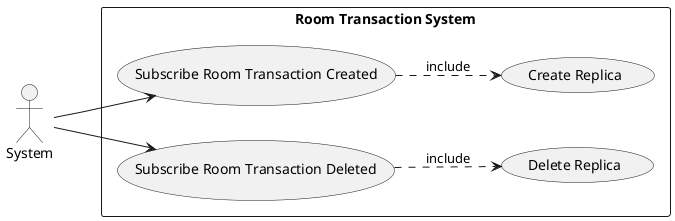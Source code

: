 @startuml RoomTransactionETLSubSystem

left to right direction

skinparam Monochrome true
skinparam Shadowing false
skinparam packageStyle rectangle

actor System

rectangle "Room Transaction System" {
    System --> (Subscribe Room Transaction Created)
    System --> (Subscribe Room Transaction Deleted)

    (Subscribe Room Transaction Created) ..> (Create Replica) : include
    (Subscribe Room Transaction Deleted) ..> (Delete Replica) : include
}

@enduml